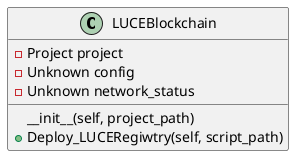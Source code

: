 @startuml

class LUCEBlockchain {
    - Project project
    - Unknown config
    - Unknown network_status

    __init__(self, project_path)
    + Deploy_LUCERegiwtry(self, script_path)
}

@enduml